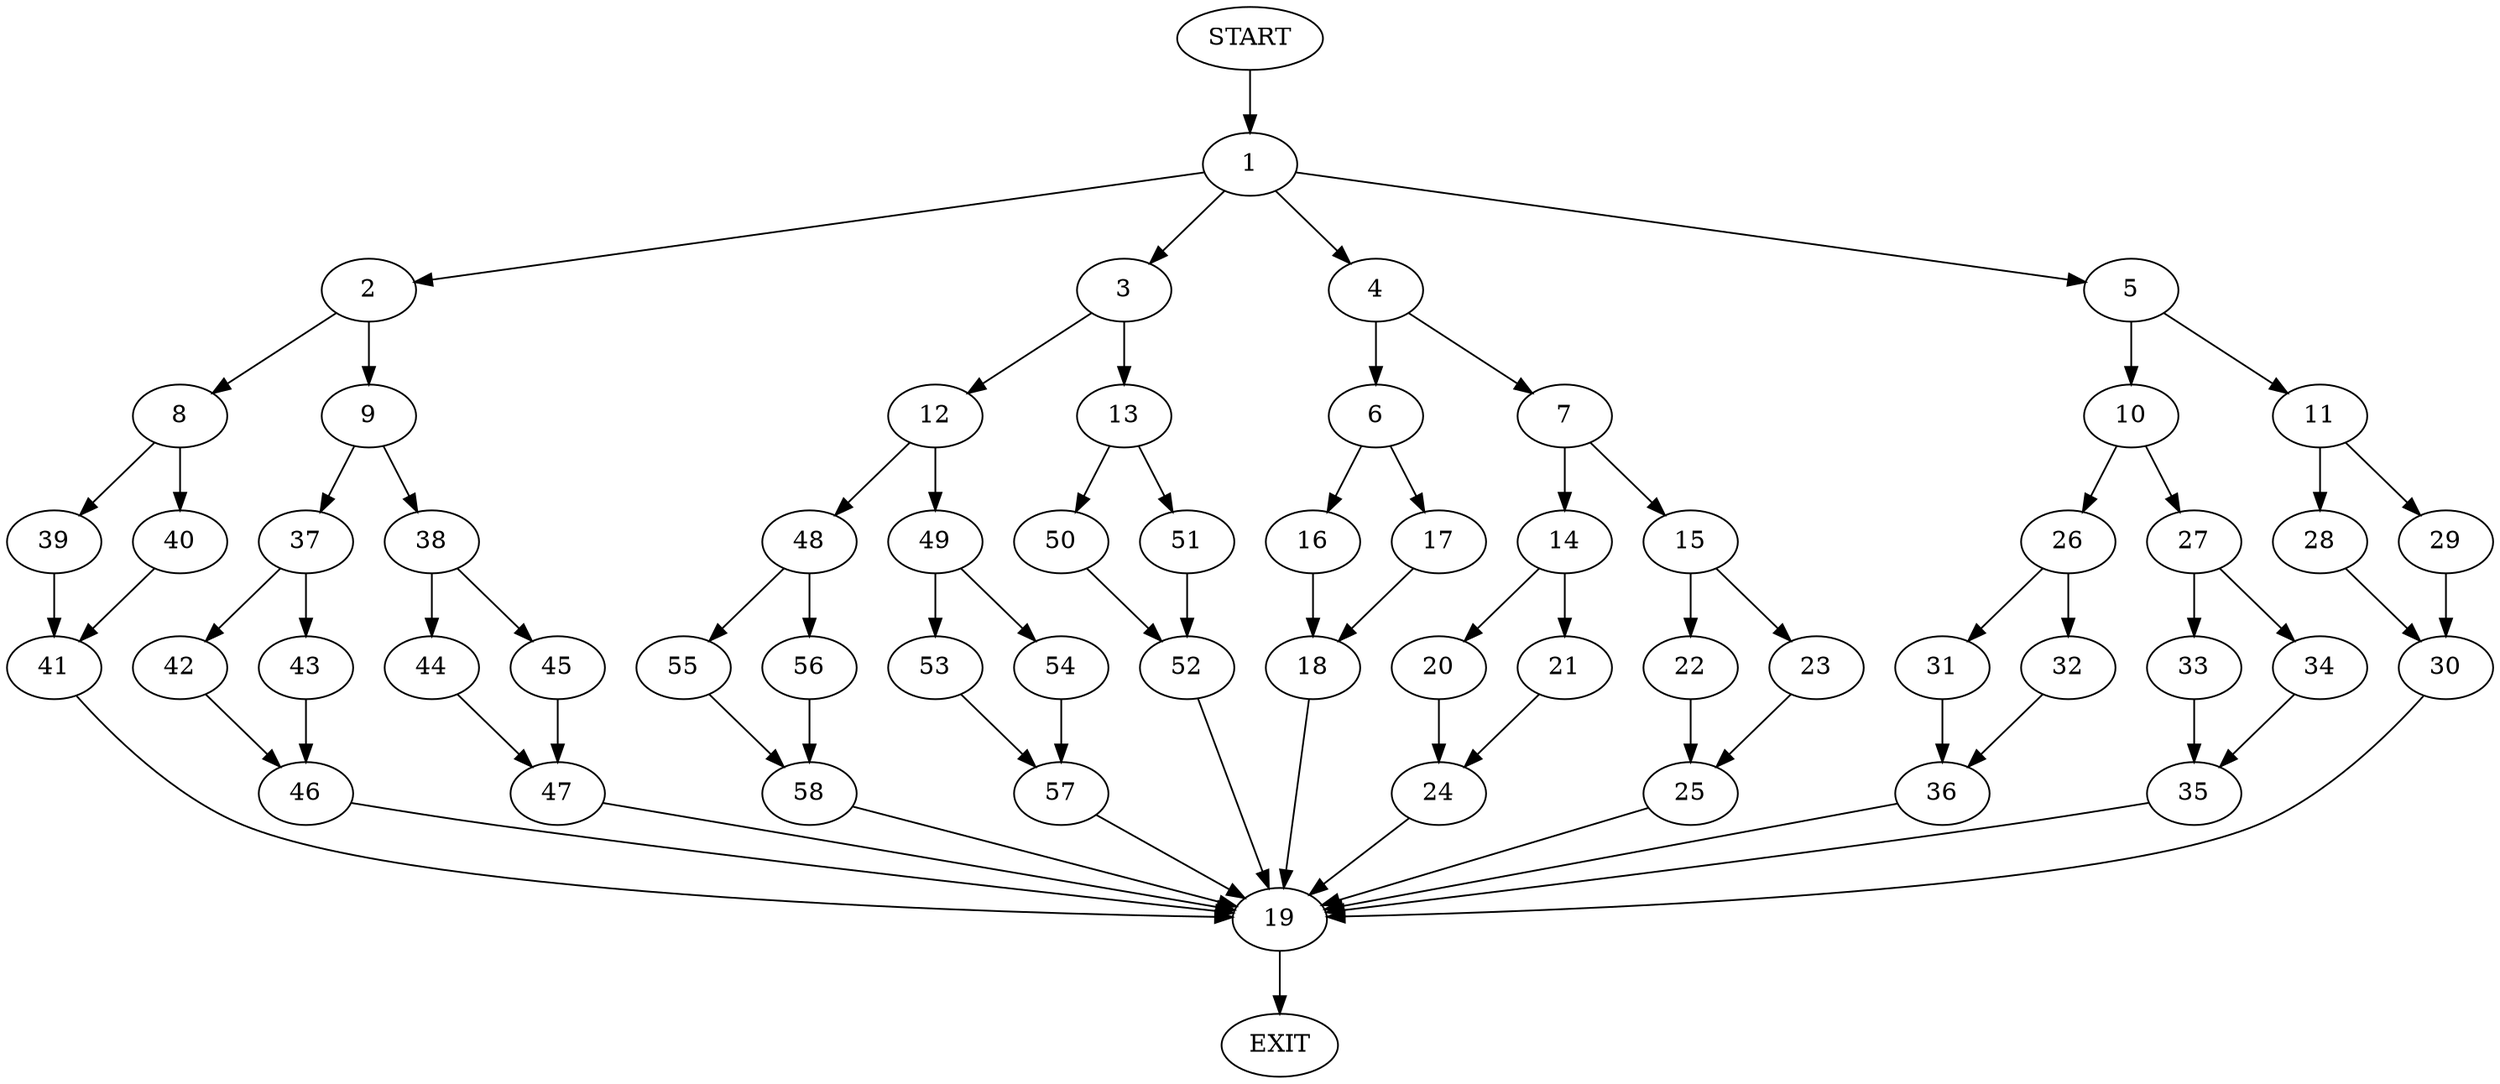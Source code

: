 digraph {
0 [label="START"]
59 [label="EXIT"]
0 -> 1
1 -> 2
1 -> 3
1 -> 4
1 -> 5
4 -> 6
4 -> 7
2 -> 8
2 -> 9
5 -> 10
5 -> 11
3 -> 12
3 -> 13
7 -> 14
7 -> 15
6 -> 16
6 -> 17
16 -> 18
17 -> 18
18 -> 19
19 -> 59
14 -> 20
14 -> 21
15 -> 22
15 -> 23
20 -> 24
21 -> 24
24 -> 19
22 -> 25
23 -> 25
25 -> 19
10 -> 26
10 -> 27
11 -> 28
11 -> 29
28 -> 30
29 -> 30
30 -> 19
26 -> 31
26 -> 32
27 -> 33
27 -> 34
33 -> 35
34 -> 35
35 -> 19
31 -> 36
32 -> 36
36 -> 19
9 -> 37
9 -> 38
8 -> 39
8 -> 40
39 -> 41
40 -> 41
41 -> 19
37 -> 42
37 -> 43
38 -> 44
38 -> 45
43 -> 46
42 -> 46
46 -> 19
45 -> 47
44 -> 47
47 -> 19
12 -> 48
12 -> 49
13 -> 50
13 -> 51
51 -> 52
50 -> 52
52 -> 19
49 -> 53
49 -> 54
48 -> 55
48 -> 56
53 -> 57
54 -> 57
57 -> 19
55 -> 58
56 -> 58
58 -> 19
}
